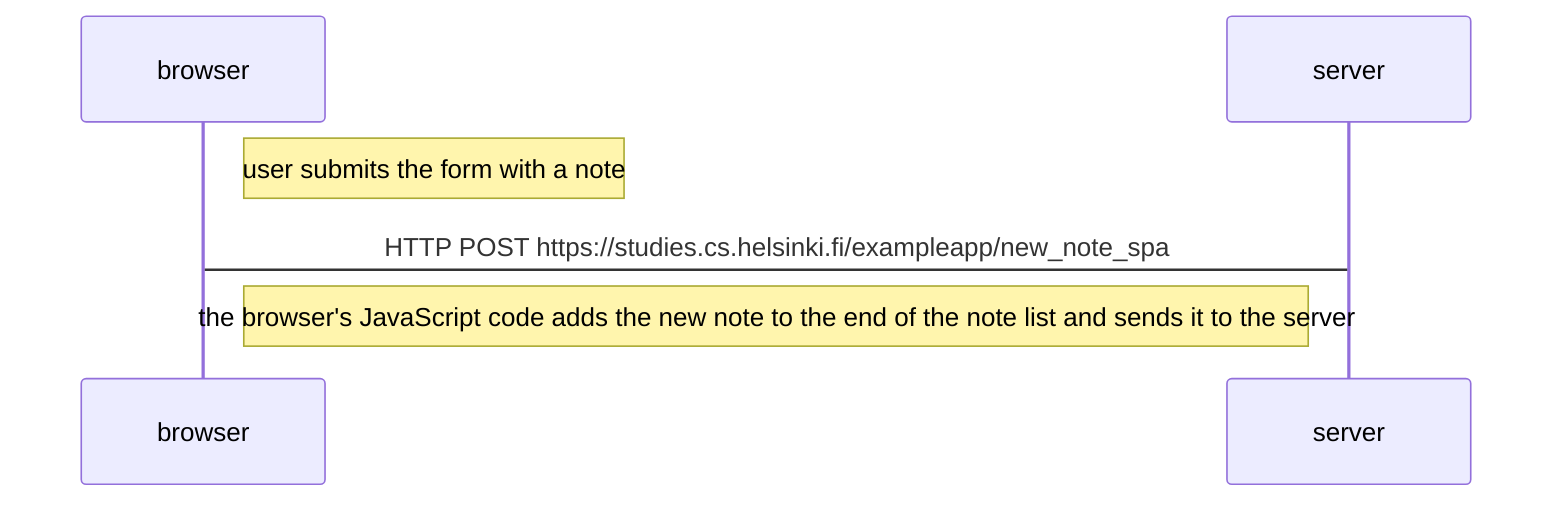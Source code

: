 sequenceDiagram
  participant browser
  participant server

  Note right of browser: user submits the form with a note
  browser->server: HTTP POST https://studies.cs.helsinki.fi/exampleapp/new_note_spa

  Note right of browser: the browser's JavaScript code adds the new note to the end of the note list and sends it to the server